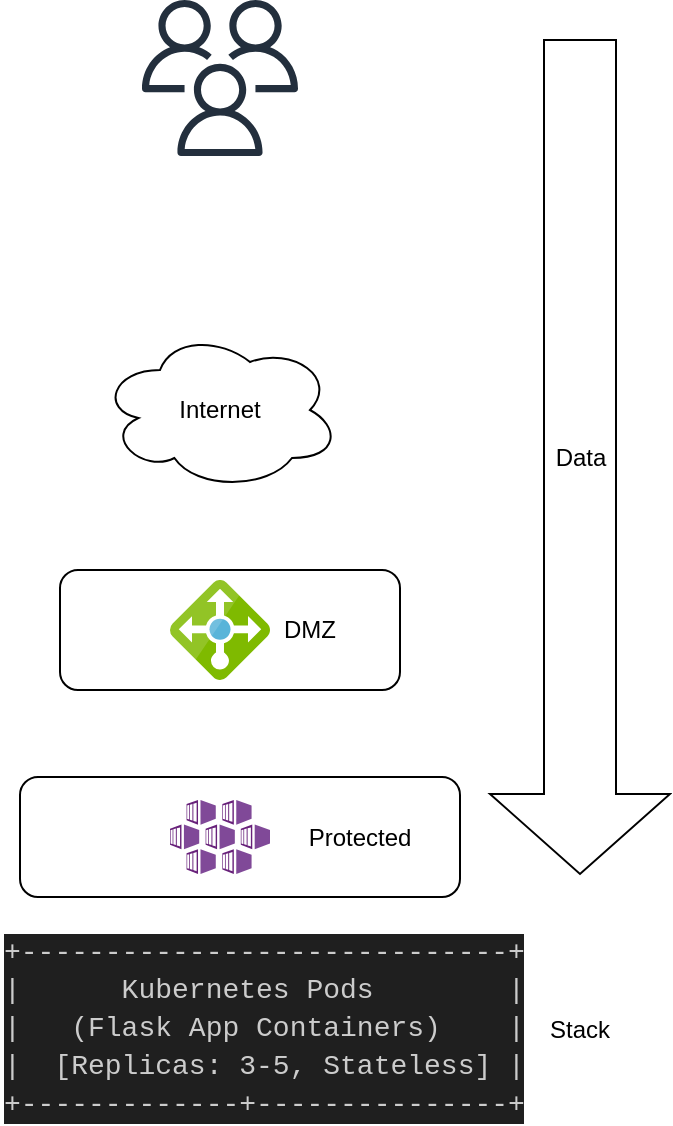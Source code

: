<mxfile version="28.0.9">
  <diagram name="Page-1" id="2_fTZcwGQ5jVpTEyzgYV">
    <mxGraphModel dx="2898" dy="1146" grid="1" gridSize="10" guides="1" tooltips="1" connect="1" arrows="1" fold="1" page="1" pageScale="1" pageWidth="850" pageHeight="1100" math="0" shadow="0">
      <root>
        <mxCell id="0" />
        <mxCell id="1" parent="0" />
        <mxCell id="JpUtrUThHZWOug7LlxBy-4" value="Internet" style="ellipse;shape=cloud;whiteSpace=wrap;html=1;" vertex="1" parent="1">
          <mxGeometry x="200" y="255" width="120" height="80" as="geometry" />
        </mxCell>
        <mxCell id="JpUtrUThHZWOug7LlxBy-5" value="&lt;div style=&quot;color: #cccccc;background-color: #1f1f1f;font-family: Consolas, &#39;Courier New&#39;, monospace;font-weight: normal;font-size: 14px;line-height: 19px;white-space: pre;&quot;&gt;&lt;div&gt;&lt;span style=&quot;color: #cccccc;&quot;&gt;+-----------------------------+&lt;/span&gt;&lt;/div&gt;&lt;div&gt;&lt;span style=&quot;color: #cccccc;&quot;&gt;| &amp;nbsp; &amp;nbsp; &amp;nbsp;Kubernetes Pods &amp;nbsp; &amp;nbsp; &amp;nbsp; &amp;nbsp;|&lt;/span&gt;&lt;/div&gt;&lt;div&gt;&lt;span style=&quot;color: #cccccc;&quot;&gt;| &amp;nbsp; (Flask App Containers) &amp;nbsp; &amp;nbsp;|&lt;/span&gt;&lt;/div&gt;&lt;div&gt;&lt;span style=&quot;color: #cccccc;&quot;&gt;| &amp;nbsp;[Replicas: 3-5, Stateless] |&lt;/span&gt;&lt;/div&gt;&lt;div&gt;&lt;span style=&quot;color: #cccccc;&quot;&gt;+-------------+---------------+&lt;/span&gt;&lt;/div&gt;&lt;/div&gt;" style="text;whiteSpace=wrap;html=1;" vertex="1" parent="1">
          <mxGeometry x="150" y="550" width="190" height="90" as="geometry" />
        </mxCell>
        <mxCell id="JpUtrUThHZWOug7LlxBy-13" value="&lt;blockquote style=&quot;margin: 0 0 0 40px; border: none; padding: 0px;&quot;&gt;&lt;blockquote style=&quot;margin: 0 0 0 40px; border: none; padding: 0px;&quot;&gt;DMZ&lt;/blockquote&gt;&lt;/blockquote&gt;" style="rounded=1;whiteSpace=wrap;html=1;" vertex="1" parent="1">
          <mxGeometry x="180" y="375" width="170" height="60" as="geometry" />
        </mxCell>
        <mxCell id="JpUtrUThHZWOug7LlxBy-10" value="Data" style="html=1;shadow=0;dashed=0;align=center;verticalAlign=middle;shape=mxgraph.arrows2.arrow;dy=0.6;dx=40;direction=south;notch=0;" vertex="1" parent="1">
          <mxGeometry x="395" y="110" width="90" height="417" as="geometry" />
        </mxCell>
        <mxCell id="JpUtrUThHZWOug7LlxBy-3" value="" style="image;sketch=0;aspect=fixed;html=1;points=[];align=center;fontSize=12;image=img/lib/mscae/Load_Balancer_feature.svg;" vertex="1" parent="1">
          <mxGeometry x="235" y="380" width="50" height="50" as="geometry" />
        </mxCell>
        <mxCell id="JpUtrUThHZWOug7LlxBy-14" value="&lt;blockquote style=&quot;margin: 0 0 0 40px; border: none; padding: 0px;&quot;&gt;&lt;blockquote style=&quot;margin: 0 0 0 40px; border: none; padding: 0px;&quot;&gt;&lt;blockquote style=&quot;margin: 0 0 0 40px; border: none; padding: 0px;&quot;&gt;Protected&lt;/blockquote&gt;&lt;/blockquote&gt;&lt;/blockquote&gt;" style="rounded=1;whiteSpace=wrap;html=1;" vertex="1" parent="1">
          <mxGeometry x="160" y="478.5" width="220" height="60" as="geometry" />
        </mxCell>
        <mxCell id="JpUtrUThHZWOug7LlxBy-1" value="" style="image;sketch=0;aspect=fixed;html=1;points=[];align=center;fontSize=12;image=img/lib/mscae/Kubernetes_Services.svg;" vertex="1" parent="1">
          <mxGeometry x="235" y="490" width="50" height="37" as="geometry" />
        </mxCell>
        <mxCell id="JpUtrUThHZWOug7LlxBy-15" value="Stack" style="text;html=1;align=center;verticalAlign=middle;whiteSpace=wrap;rounded=0;" vertex="1" parent="1">
          <mxGeometry x="410" y="590" width="60" height="30" as="geometry" />
        </mxCell>
        <mxCell id="JpUtrUThHZWOug7LlxBy-16" value="" style="sketch=0;outlineConnect=0;fontColor=#232F3E;gradientColor=none;fillColor=#232F3D;strokeColor=none;dashed=0;verticalLabelPosition=bottom;verticalAlign=top;align=center;html=1;fontSize=12;fontStyle=0;aspect=fixed;pointerEvents=1;shape=mxgraph.aws4.users;" vertex="1" parent="1">
          <mxGeometry x="221" y="90" width="78" height="78" as="geometry" />
        </mxCell>
      </root>
    </mxGraphModel>
  </diagram>
</mxfile>

